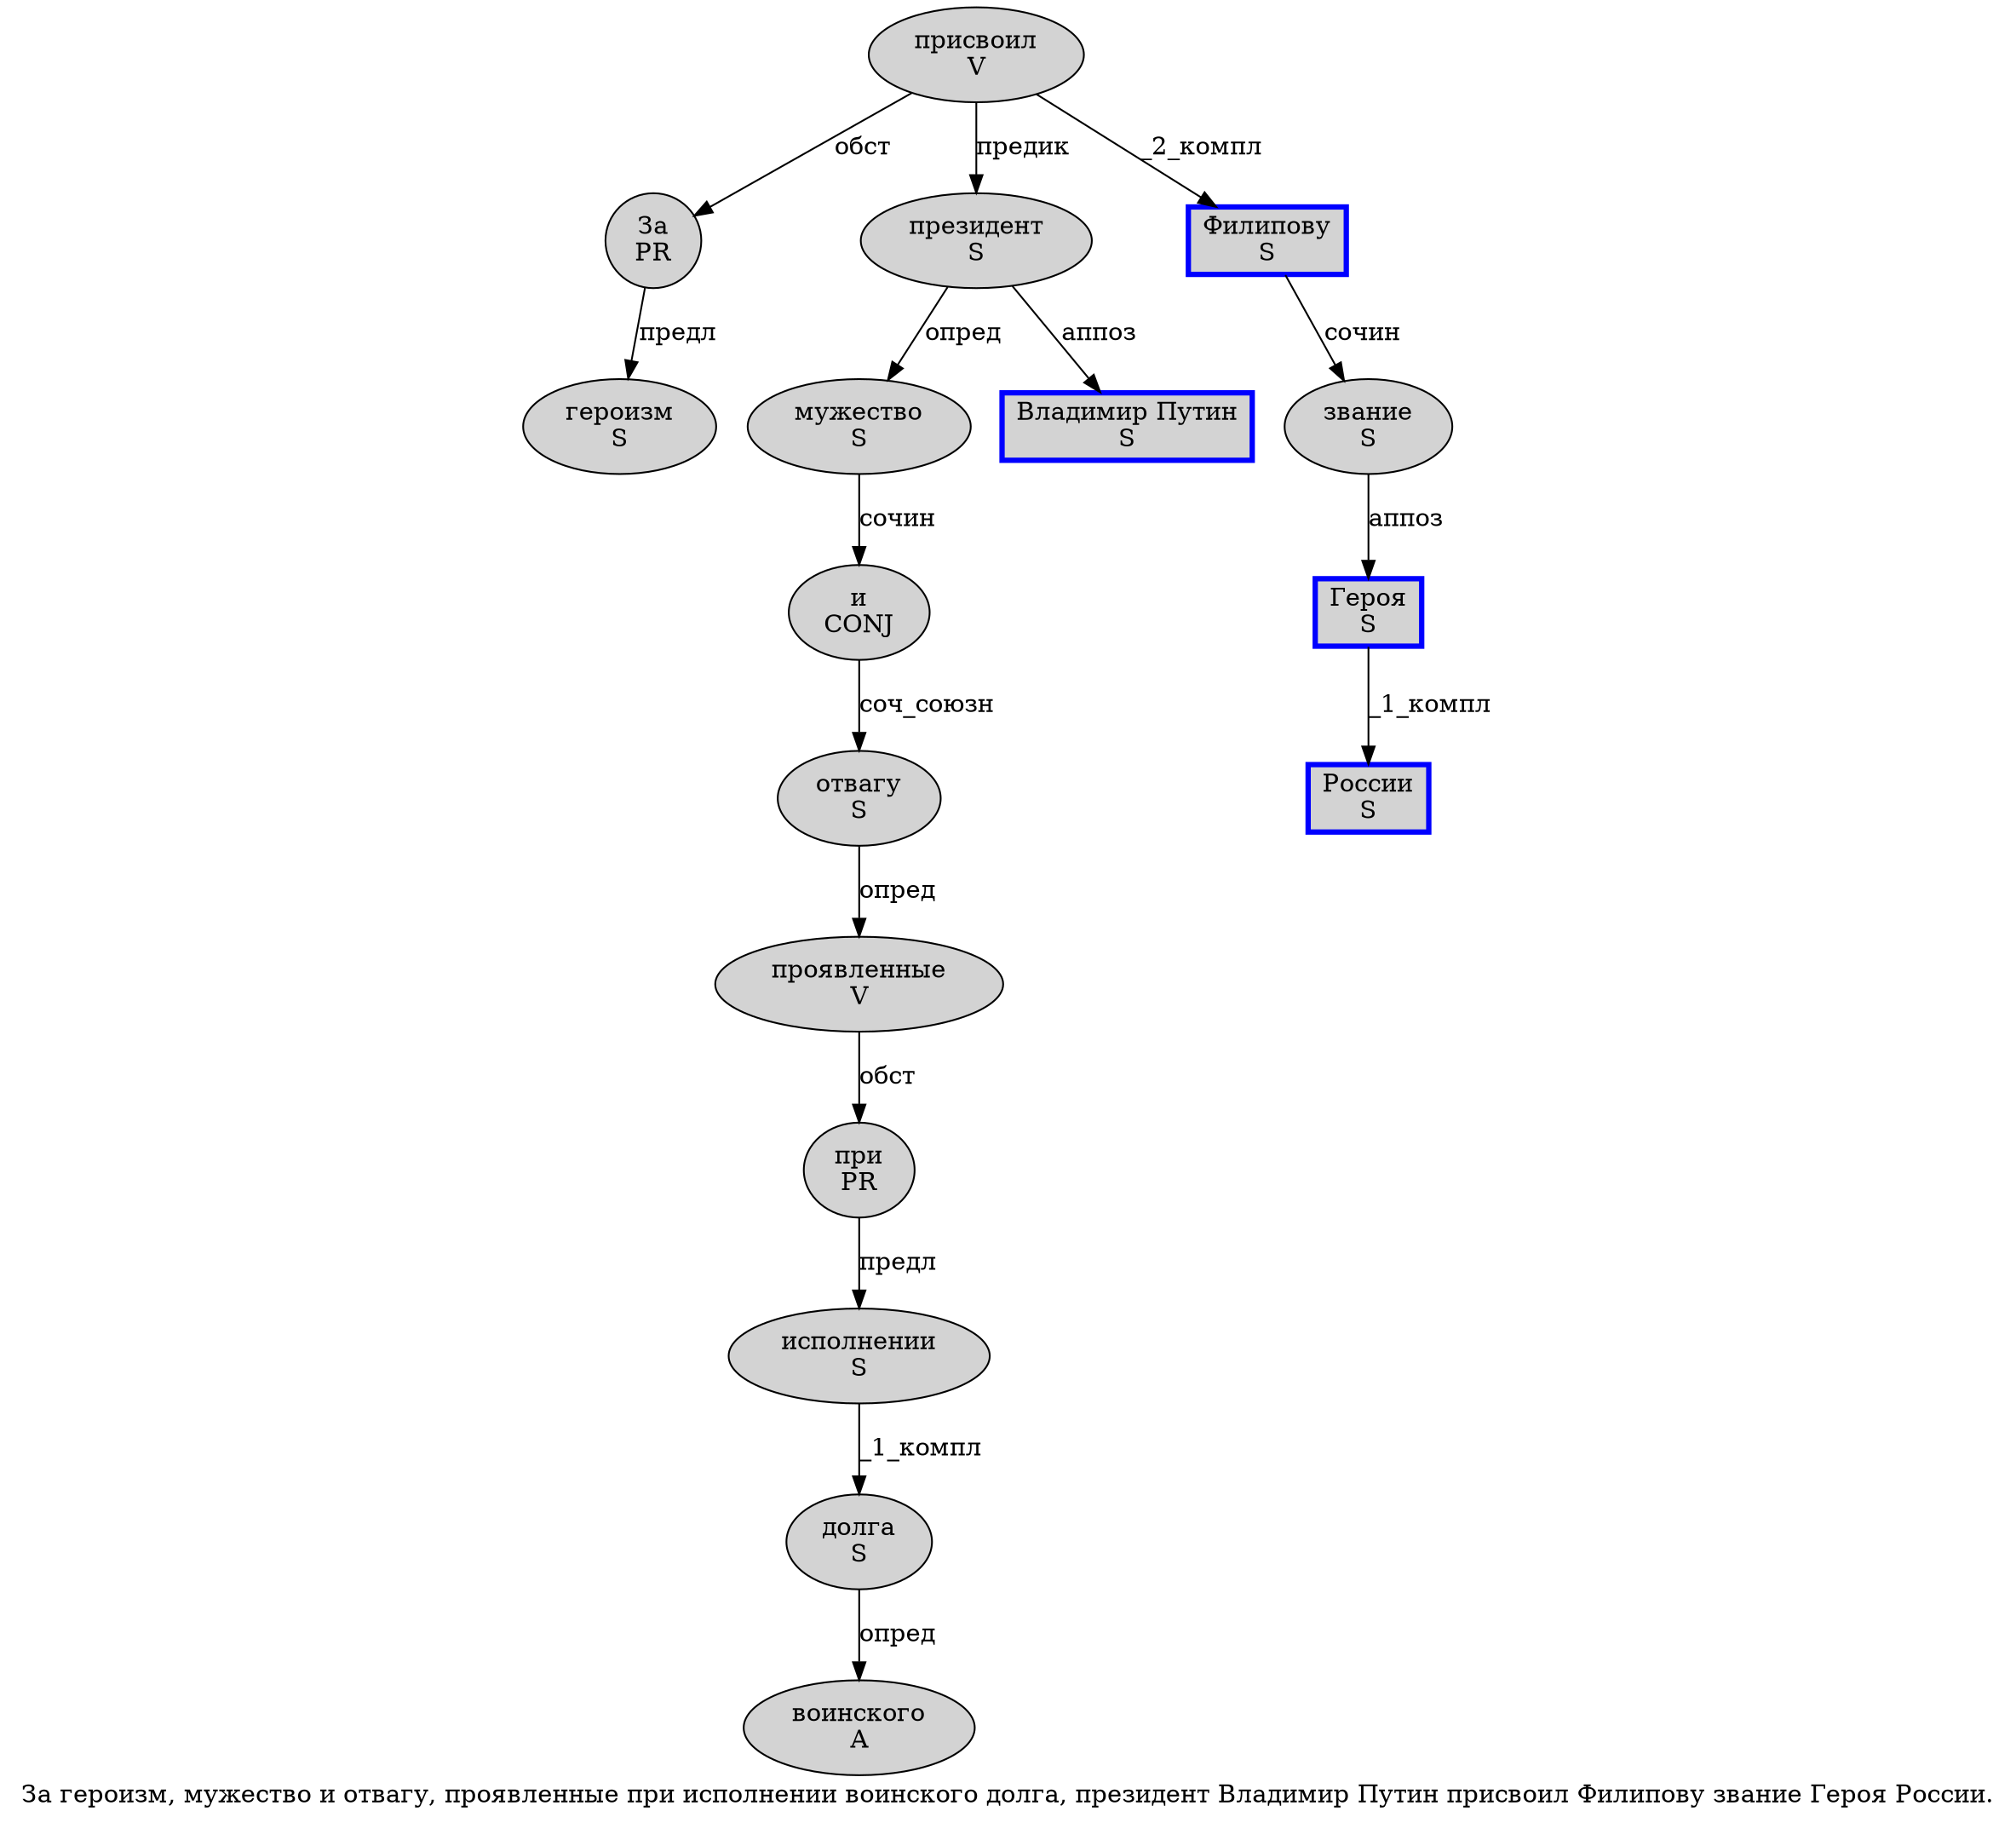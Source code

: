 digraph SENTENCE_75 {
	graph [label="За героизм, мужество и отвагу, проявленные при исполнении воинского долга, президент Владимир Путин присвоил Филипову звание Героя России."]
	node [style=filled]
		0 [label="За
PR" color="" fillcolor=lightgray penwidth=1 shape=ellipse]
		1 [label="героизм
S" color="" fillcolor=lightgray penwidth=1 shape=ellipse]
		3 [label="мужество
S" color="" fillcolor=lightgray penwidth=1 shape=ellipse]
		4 [label="и
CONJ" color="" fillcolor=lightgray penwidth=1 shape=ellipse]
		5 [label="отвагу
S" color="" fillcolor=lightgray penwidth=1 shape=ellipse]
		7 [label="проявленные
V" color="" fillcolor=lightgray penwidth=1 shape=ellipse]
		8 [label="при
PR" color="" fillcolor=lightgray penwidth=1 shape=ellipse]
		9 [label="исполнении
S" color="" fillcolor=lightgray penwidth=1 shape=ellipse]
		10 [label="воинского
A" color="" fillcolor=lightgray penwidth=1 shape=ellipse]
		11 [label="долга
S" color="" fillcolor=lightgray penwidth=1 shape=ellipse]
		13 [label="президент
S" color="" fillcolor=lightgray penwidth=1 shape=ellipse]
		14 [label="Владимир Путин
S" color=blue fillcolor=lightgray penwidth=3 shape=box]
		15 [label="присвоил
V" color="" fillcolor=lightgray penwidth=1 shape=ellipse]
		16 [label="Филипову
S" color=blue fillcolor=lightgray penwidth=3 shape=box]
		17 [label="звание
S" color="" fillcolor=lightgray penwidth=1 shape=ellipse]
		18 [label="Героя
S" color=blue fillcolor=lightgray penwidth=3 shape=box]
		19 [label="России
S" color=blue fillcolor=lightgray penwidth=3 shape=box]
			4 -> 5 [label="соч_союзн"]
			7 -> 8 [label="обст"]
			16 -> 17 [label="сочин"]
			15 -> 0 [label="обст"]
			15 -> 13 [label="предик"]
			15 -> 16 [label="_2_компл"]
			17 -> 18 [label="аппоз"]
			11 -> 10 [label="опред"]
			18 -> 19 [label="_1_компл"]
			0 -> 1 [label="предл"]
			3 -> 4 [label="сочин"]
			8 -> 9 [label="предл"]
			5 -> 7 [label="опред"]
			9 -> 11 [label="_1_компл"]
			13 -> 3 [label="опред"]
			13 -> 14 [label="аппоз"]
}